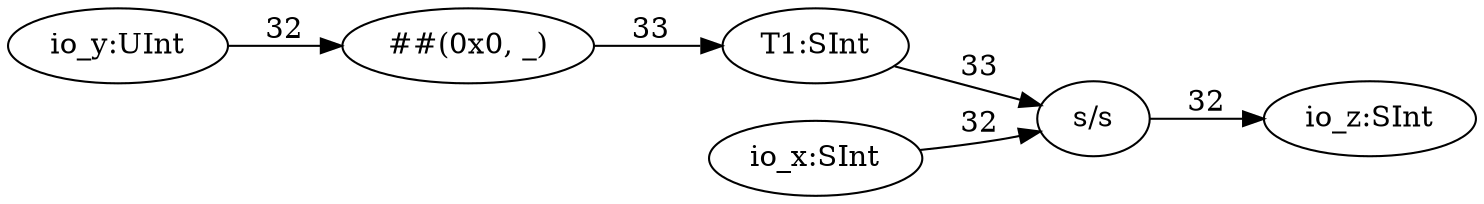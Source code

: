 digraph ZeroWidthTest_DivSU_1{
rankdir = LR;
  io_z[label="io_z:SInt"];
  T0[label="s/s"];
  T1[label="T1:SInt"];
  T2[label="##(0x0, _)"];
  io_y[label="io_y:UInt"];
  io_x[label="io_x:SInt"];
  T0 -> io_z[label="32"];
  io_x -> T0[label="32"];
  T1 -> T0[label="33"];
  T2 -> T1[label="33"];
  io_y -> T2[label="32"];
}
